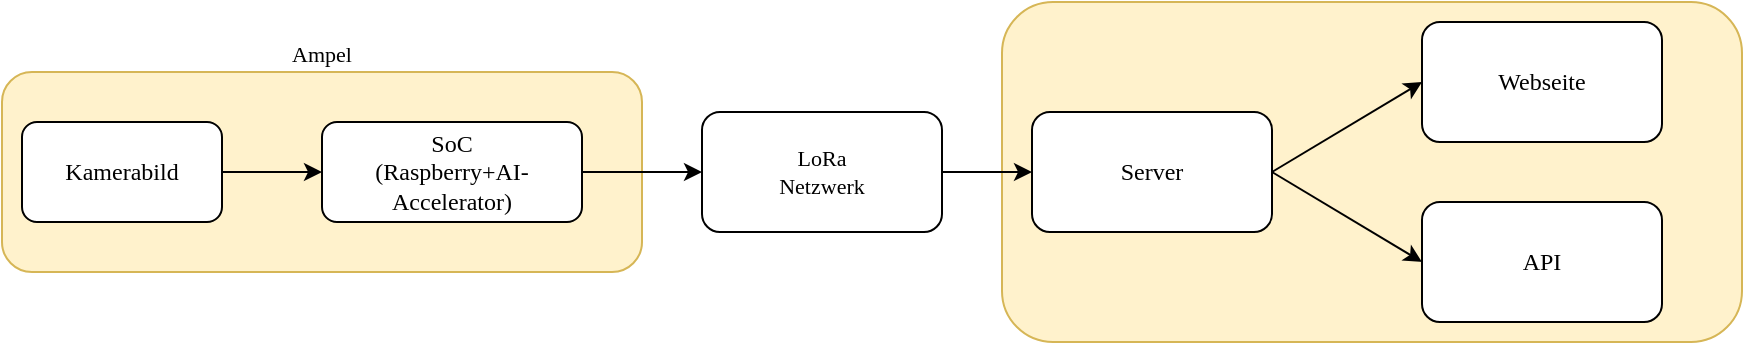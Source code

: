 <mxfile version="14.9.0" type="device"><diagram id="fxU3F5ixnLg-XFAX72qv" name="Page-1"><mxGraphModel dx="941" dy="538" grid="1" gridSize="10" guides="1" tooltips="1" connect="1" arrows="1" fold="1" page="1" pageScale="1" pageWidth="827" pageHeight="1169" math="0" shadow="0"><root><mxCell id="0"/><mxCell id="1" parent="0"/><mxCell id="i2vldzVdeugXh110Hoxh-20" value="Ampel" style="rounded=1;whiteSpace=wrap;html=1;fontFamily=Verdana;fontSize=11;verticalAlign=bottom;fillColor=#fff2cc;strokeColor=#d6b656;labelPosition=center;verticalLabelPosition=top;align=center;" vertex="1" parent="1"><mxGeometry x="20" y="50" width="320" height="100" as="geometry"/></mxCell><mxCell id="i2vldzVdeugXh110Hoxh-1" value="&lt;font&gt;&lt;span style=&quot;white-space: pre&quot;&gt;Kamerabild&lt;/span&gt;&lt;/font&gt;" style="rounded=1;whiteSpace=wrap;html=1;fontFamily=Verdana;" vertex="1" parent="1"><mxGeometry x="30" y="75" width="100" height="50" as="geometry"/></mxCell><mxCell id="i2vldzVdeugXh110Hoxh-2" value="" style="endArrow=classic;html=1;exitX=1;exitY=0.5;exitDx=0;exitDy=0;fontFamily=Verdana;" edge="1" parent="1" source="i2vldzVdeugXh110Hoxh-1"><mxGeometry width="50" height="50" relative="1" as="geometry"><mxPoint x="240" y="275" as="sourcePoint"/><mxPoint x="180" y="100" as="targetPoint"/></mxGeometry></mxCell><mxCell id="i2vldzVdeugXh110Hoxh-3" value="&lt;div&gt;SoC&lt;/div&gt;&lt;div&gt;(Raspberry+AI-Accelerator)&lt;/div&gt;" style="rounded=1;whiteSpace=wrap;html=1;fontFamily=Verdana;" vertex="1" parent="1"><mxGeometry x="180" y="75" width="130" height="50" as="geometry"/></mxCell><mxCell id="i2vldzVdeugXh110Hoxh-26" value="" style="group" vertex="1" connectable="0" parent="1"><mxGeometry x="520" y="15" width="370" height="170" as="geometry"/></mxCell><mxCell id="i2vldzVdeugXh110Hoxh-23" value="" style="rounded=1;whiteSpace=wrap;html=1;fontFamily=Verdana;fontSize=11;fillColor=#fff2cc;verticalAlign=middle;strokeColor=#d6b656;" vertex="1" parent="i2vldzVdeugXh110Hoxh-26"><mxGeometry width="370" height="170" as="geometry"/></mxCell><mxCell id="i2vldzVdeugXh110Hoxh-8" value="Server" style="rounded=1;whiteSpace=wrap;html=1;fontFamily=Verdana;" vertex="1" parent="i2vldzVdeugXh110Hoxh-26"><mxGeometry x="15" y="55" width="120" height="60" as="geometry"/></mxCell><mxCell id="i2vldzVdeugXh110Hoxh-12" value="Webseite" style="rounded=1;whiteSpace=wrap;html=1;fontFamily=Verdana;" vertex="1" parent="i2vldzVdeugXh110Hoxh-26"><mxGeometry x="210" y="10" width="120" height="60" as="geometry"/></mxCell><mxCell id="i2vldzVdeugXh110Hoxh-13" value="API" style="rounded=1;whiteSpace=wrap;html=1;fontFamily=Verdana;" vertex="1" parent="i2vldzVdeugXh110Hoxh-26"><mxGeometry x="210" y="100" width="120" height="60" as="geometry"/></mxCell><mxCell id="i2vldzVdeugXh110Hoxh-18" value="" style="endArrow=classic;html=1;fontFamily=Verdana;fontSize=11;exitX=1;exitY=0.5;exitDx=0;exitDy=0;entryX=0;entryY=0.5;entryDx=0;entryDy=0;" edge="1" parent="i2vldzVdeugXh110Hoxh-26" source="i2vldzVdeugXh110Hoxh-8" target="i2vldzVdeugXh110Hoxh-12"><mxGeometry width="50" height="50" relative="1" as="geometry"><mxPoint x="136" y="46" as="sourcePoint"/><mxPoint x="110" y="30" as="targetPoint"/></mxGeometry></mxCell><mxCell id="i2vldzVdeugXh110Hoxh-19" value="" style="endArrow=classic;html=1;fontFamily=Verdana;fontSize=11;exitX=1;exitY=0.5;exitDx=0;exitDy=0;entryX=0;entryY=0.5;entryDx=0;entryDy=0;" edge="1" parent="i2vldzVdeugXh110Hoxh-26" source="i2vldzVdeugXh110Hoxh-8" target="i2vldzVdeugXh110Hoxh-13"><mxGeometry width="50" height="50" relative="1" as="geometry"><mxPoint x="145" y="50" as="sourcePoint"/><mxPoint x="220" y="-10" as="targetPoint"/></mxGeometry></mxCell><mxCell id="i2vldzVdeugXh110Hoxh-27" value="" style="endArrow=classic;html=1;fontFamily=Verdana;fontSize=11;exitX=1;exitY=0.5;exitDx=0;exitDy=0;" edge="1" parent="1" source="i2vldzVdeugXh110Hoxh-3" target="i2vldzVdeugXh110Hoxh-28"><mxGeometry width="50" height="50" relative="1" as="geometry"><mxPoint x="370" y="90" as="sourcePoint"/><mxPoint x="390" y="100" as="targetPoint"/></mxGeometry></mxCell><mxCell id="i2vldzVdeugXh110Hoxh-29" style="edgeStyle=orthogonalEdgeStyle;rounded=0;orthogonalLoop=1;jettySize=auto;html=1;fontFamily=Verdana;fontSize=11;" edge="1" parent="1" source="i2vldzVdeugXh110Hoxh-28" target="i2vldzVdeugXh110Hoxh-8"><mxGeometry relative="1" as="geometry"/></mxCell><mxCell id="i2vldzVdeugXh110Hoxh-28" value="&lt;div&gt;LoRa&lt;/div&gt;&lt;div&gt;Netzwerk&lt;/div&gt;" style="rounded=1;whiteSpace=wrap;html=1;fontFamily=Verdana;fontSize=11;verticalAlign=middle;" vertex="1" parent="1"><mxGeometry x="370" y="70" width="120" height="60" as="geometry"/></mxCell></root></mxGraphModel></diagram></mxfile>